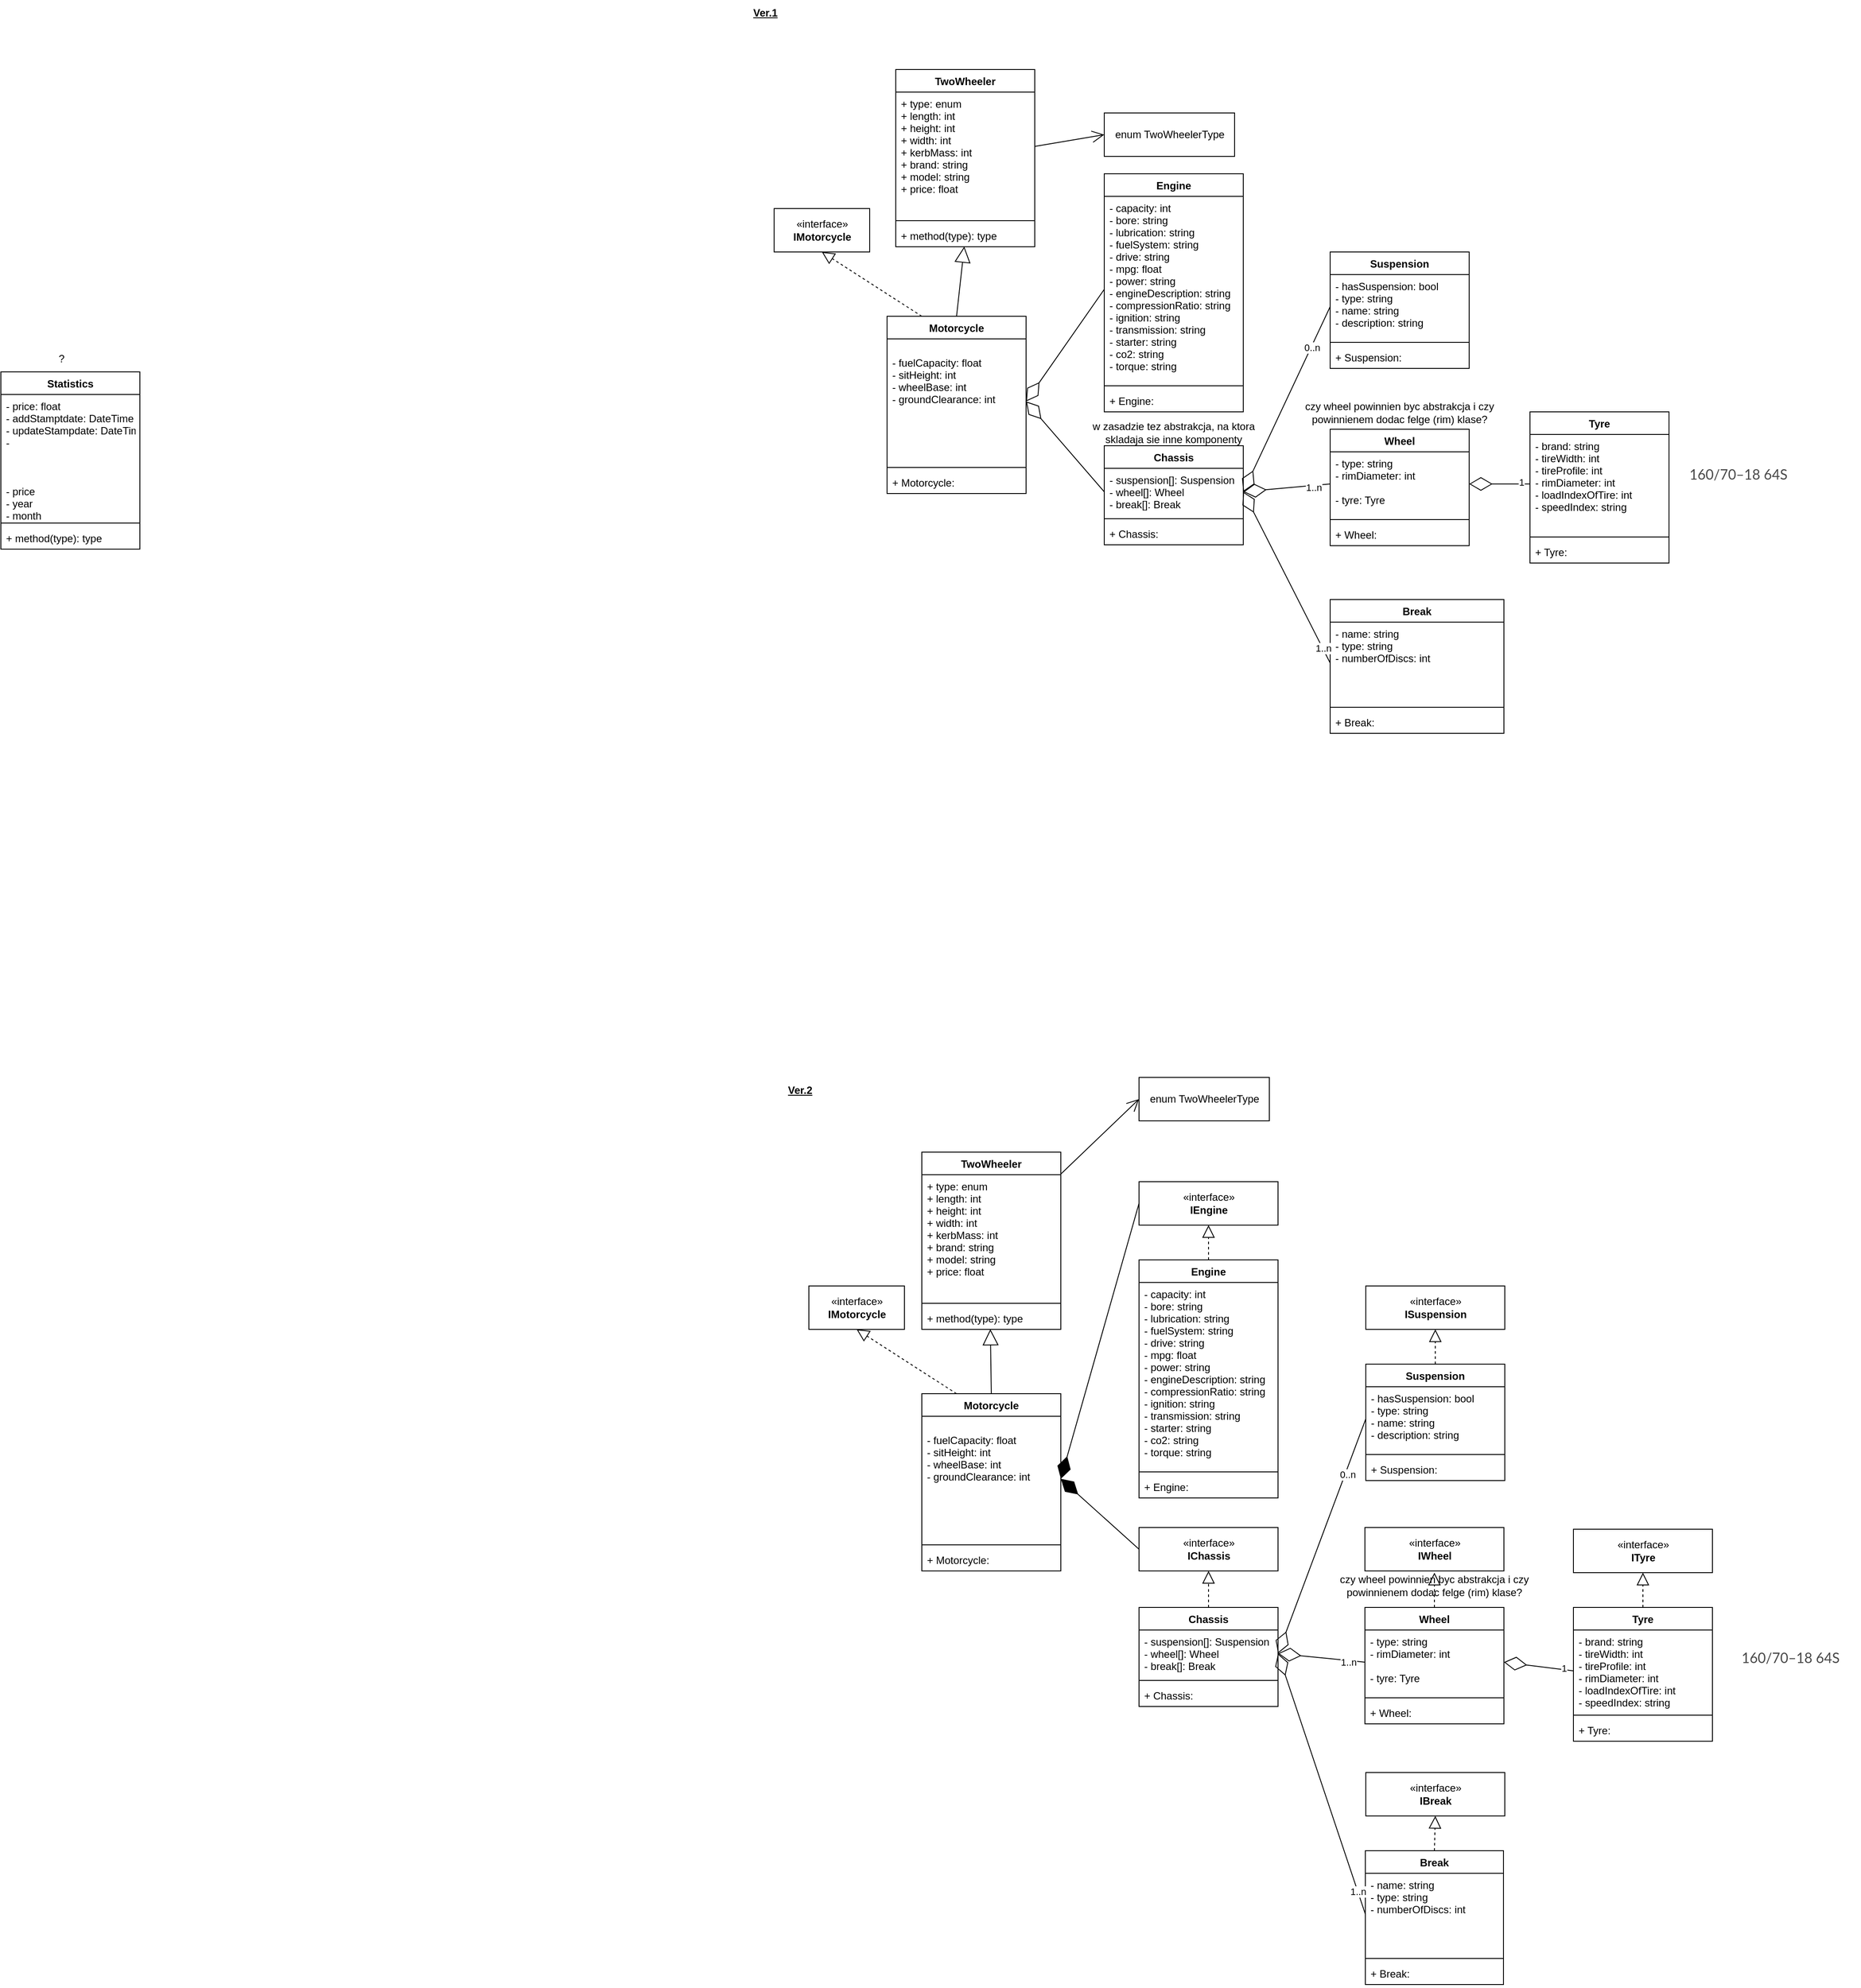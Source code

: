 <mxfile version="16.0.2" type="device" pages="2"><diagram id="spBlTxawRTSMEh7C1bOj" name="UML"><mxGraphModel dx="2813" dy="872" grid="1" gridSize="10" guides="1" tooltips="1" connect="1" arrows="1" fold="1" page="1" pageScale="1" pageWidth="827" pageHeight="1169" math="0" shadow="0"><root><mxCell id="0"/><mxCell id="1" parent="0"/><mxCell id="ARwMiJAFfcJo6sAfwIq0-1" value="«interface»&lt;br&gt;&lt;b&gt;IMotorcycle&lt;/b&gt;" style="html=1;" parent="1" vertex="1"><mxGeometry x="200" y="310" width="110" height="50" as="geometry"/></mxCell><mxCell id="ARwMiJAFfcJo6sAfwIq0-2" value="Motorcycle" style="swimlane;fontStyle=1;align=center;verticalAlign=top;childLayout=stackLayout;horizontal=1;startSize=26;horizontalStack=0;resizeParent=1;resizeParentMax=0;resizeLast=0;collapsible=1;marginBottom=0;" parent="1" vertex="1"><mxGeometry x="330" y="434" width="160" height="204" as="geometry"/></mxCell><mxCell id="ARwMiJAFfcJo6sAfwIq0-3" value="&#10;- fuelCapacity: float&#10;- sitHeight: int&#10;- wheelBase: int&#10;- groundClearance: int" style="text;strokeColor=none;fillColor=none;align=left;verticalAlign=top;spacingLeft=4;spacingRight=4;overflow=hidden;rotatable=0;points=[[0,0.5],[1,0.5]];portConstraint=eastwest;" parent="ARwMiJAFfcJo6sAfwIq0-2" vertex="1"><mxGeometry y="26" width="160" height="144" as="geometry"/></mxCell><mxCell id="ARwMiJAFfcJo6sAfwIq0-4" value="" style="line;strokeWidth=1;fillColor=none;align=left;verticalAlign=middle;spacingTop=-1;spacingLeft=3;spacingRight=3;rotatable=0;labelPosition=right;points=[];portConstraint=eastwest;" parent="ARwMiJAFfcJo6sAfwIq0-2" vertex="1"><mxGeometry y="170" width="160" height="8" as="geometry"/></mxCell><mxCell id="ARwMiJAFfcJo6sAfwIq0-5" value="+ Motorcycle:" style="text;strokeColor=none;fillColor=none;align=left;verticalAlign=top;spacingLeft=4;spacingRight=4;overflow=hidden;rotatable=0;points=[[0,0.5],[1,0.5]];portConstraint=eastwest;" parent="ARwMiJAFfcJo6sAfwIq0-2" vertex="1"><mxGeometry y="178" width="160" height="26" as="geometry"/></mxCell><mxCell id="ARwMiJAFfcJo6sAfwIq0-6" value="TwoWheeler" style="swimlane;fontStyle=1;align=center;verticalAlign=top;childLayout=stackLayout;horizontal=1;startSize=26;horizontalStack=0;resizeParent=1;resizeParentMax=0;resizeLast=0;collapsible=1;marginBottom=0;" parent="1" vertex="1"><mxGeometry x="340" y="150" width="160" height="204" as="geometry"/></mxCell><mxCell id="ARwMiJAFfcJo6sAfwIq0-7" value="+ type: enum&#10;+ length: int&#10;+ height: int&#10;+ width: int&#10;+ kerbMass: int&#10;+ brand: string&#10;+ model: string&#10;+ price: float" style="text;strokeColor=none;fillColor=none;align=left;verticalAlign=top;spacingLeft=4;spacingRight=4;overflow=hidden;rotatable=0;points=[[0,0.5],[1,0.5]];portConstraint=eastwest;" parent="ARwMiJAFfcJo6sAfwIq0-6" vertex="1"><mxGeometry y="26" width="160" height="144" as="geometry"/></mxCell><mxCell id="ARwMiJAFfcJo6sAfwIq0-8" value="" style="line;strokeWidth=1;fillColor=none;align=left;verticalAlign=middle;spacingTop=-1;spacingLeft=3;spacingRight=3;rotatable=0;labelPosition=right;points=[];portConstraint=eastwest;" parent="ARwMiJAFfcJo6sAfwIq0-6" vertex="1"><mxGeometry y="170" width="160" height="8" as="geometry"/></mxCell><mxCell id="ARwMiJAFfcJo6sAfwIq0-9" value="+ method(type): type" style="text;strokeColor=none;fillColor=none;align=left;verticalAlign=top;spacingLeft=4;spacingRight=4;overflow=hidden;rotatable=0;points=[[0,0.5],[1,0.5]];portConstraint=eastwest;" parent="ARwMiJAFfcJo6sAfwIq0-6" vertex="1"><mxGeometry y="178" width="160" height="26" as="geometry"/></mxCell><mxCell id="ARwMiJAFfcJo6sAfwIq0-10" value="Engine" style="swimlane;fontStyle=1;align=center;verticalAlign=top;childLayout=stackLayout;horizontal=1;startSize=26;horizontalStack=0;resizeParent=1;resizeParentMax=0;resizeLast=0;collapsible=1;marginBottom=0;" parent="1" vertex="1"><mxGeometry x="580" y="270" width="160" height="274" as="geometry"/></mxCell><mxCell id="ARwMiJAFfcJo6sAfwIq0-11" value="- capacity: int&#10;- bore: string&#10;- lubrication: string&#10;- fuelSystem: string&#10;- drive: string&#10;- mpg: float&#10;- power: string&#10;- engineDescription: string&#10;- compressionRatio: string&#10;- ignition: string&#10;- transmission: string&#10;- starter: string&#10;- co2: string&#10;- torque: string" style="text;strokeColor=none;fillColor=none;align=left;verticalAlign=top;spacingLeft=4;spacingRight=4;overflow=hidden;rotatable=0;points=[[0,0.5],[1,0.5]];portConstraint=eastwest;" parent="ARwMiJAFfcJo6sAfwIq0-10" vertex="1"><mxGeometry y="26" width="160" height="214" as="geometry"/></mxCell><mxCell id="ARwMiJAFfcJo6sAfwIq0-12" value="" style="line;strokeWidth=1;fillColor=none;align=left;verticalAlign=middle;spacingTop=-1;spacingLeft=3;spacingRight=3;rotatable=0;labelPosition=right;points=[];portConstraint=eastwest;" parent="ARwMiJAFfcJo6sAfwIq0-10" vertex="1"><mxGeometry y="240" width="160" height="8" as="geometry"/></mxCell><mxCell id="ARwMiJAFfcJo6sAfwIq0-13" value="+ Engine:" style="text;strokeColor=none;fillColor=none;align=left;verticalAlign=top;spacingLeft=4;spacingRight=4;overflow=hidden;rotatable=0;points=[[0,0.5],[1,0.5]];portConstraint=eastwest;" parent="ARwMiJAFfcJo6sAfwIq0-10" vertex="1"><mxGeometry y="248" width="160" height="26" as="geometry"/></mxCell><mxCell id="ARwMiJAFfcJo6sAfwIq0-14" value="Suspension" style="swimlane;fontStyle=1;align=center;verticalAlign=top;childLayout=stackLayout;horizontal=1;startSize=26;horizontalStack=0;resizeParent=1;resizeParentMax=0;resizeLast=0;collapsible=1;marginBottom=0;" parent="1" vertex="1"><mxGeometry x="840" y="360" width="160" height="134" as="geometry"/></mxCell><mxCell id="ARwMiJAFfcJo6sAfwIq0-15" value="- hasSuspension: bool&#10;- type: string&#10;- name: string&#10;- description: string &#10;" style="text;strokeColor=none;fillColor=none;align=left;verticalAlign=top;spacingLeft=4;spacingRight=4;overflow=hidden;rotatable=0;points=[[0,0.5],[1,0.5]];portConstraint=eastwest;" parent="ARwMiJAFfcJo6sAfwIq0-14" vertex="1"><mxGeometry y="26" width="160" height="74" as="geometry"/></mxCell><mxCell id="ARwMiJAFfcJo6sAfwIq0-16" value="" style="line;strokeWidth=1;fillColor=none;align=left;verticalAlign=middle;spacingTop=-1;spacingLeft=3;spacingRight=3;rotatable=0;labelPosition=right;points=[];portConstraint=eastwest;" parent="ARwMiJAFfcJo6sAfwIq0-14" vertex="1"><mxGeometry y="100" width="160" height="8" as="geometry"/></mxCell><mxCell id="ARwMiJAFfcJo6sAfwIq0-17" value="+ Suspension:" style="text;strokeColor=none;fillColor=none;align=left;verticalAlign=top;spacingLeft=4;spacingRight=4;overflow=hidden;rotatable=0;points=[[0,0.5],[1,0.5]];portConstraint=eastwest;" parent="ARwMiJAFfcJo6sAfwIq0-14" vertex="1"><mxGeometry y="108" width="160" height="26" as="geometry"/></mxCell><mxCell id="ARwMiJAFfcJo6sAfwIq0-18" value="Break" style="swimlane;fontStyle=1;align=center;verticalAlign=top;childLayout=stackLayout;horizontal=1;startSize=26;horizontalStack=0;resizeParent=1;resizeParentMax=0;resizeLast=0;collapsible=1;marginBottom=0;" parent="1" vertex="1"><mxGeometry x="840" y="760" width="200" height="154" as="geometry"/></mxCell><mxCell id="ARwMiJAFfcJo6sAfwIq0-19" value="- name: string&#10;- type: string&#10;- numberOfDiscs: int" style="text;strokeColor=none;fillColor=none;align=left;verticalAlign=top;spacingLeft=4;spacingRight=4;overflow=hidden;rotatable=0;points=[[0,0.5],[1,0.5]];portConstraint=eastwest;" parent="ARwMiJAFfcJo6sAfwIq0-18" vertex="1"><mxGeometry y="26" width="200" height="94" as="geometry"/></mxCell><mxCell id="ARwMiJAFfcJo6sAfwIq0-20" value="" style="line;strokeWidth=1;fillColor=none;align=left;verticalAlign=middle;spacingTop=-1;spacingLeft=3;spacingRight=3;rotatable=0;labelPosition=right;points=[];portConstraint=eastwest;" parent="ARwMiJAFfcJo6sAfwIq0-18" vertex="1"><mxGeometry y="120" width="200" height="8" as="geometry"/></mxCell><mxCell id="ARwMiJAFfcJo6sAfwIq0-21" value="+ Break:" style="text;strokeColor=none;fillColor=none;align=left;verticalAlign=top;spacingLeft=4;spacingRight=4;overflow=hidden;rotatable=0;points=[[0,0.5],[1,0.5]];portConstraint=eastwest;" parent="ARwMiJAFfcJo6sAfwIq0-18" vertex="1"><mxGeometry y="128" width="200" height="26" as="geometry"/></mxCell><mxCell id="ARwMiJAFfcJo6sAfwIq0-22" value="Wheel" style="swimlane;fontStyle=1;align=center;verticalAlign=top;childLayout=stackLayout;horizontal=1;startSize=26;horizontalStack=0;resizeParent=1;resizeParentMax=0;resizeLast=0;collapsible=1;marginBottom=0;" parent="1" vertex="1"><mxGeometry x="840" y="564" width="160" height="134" as="geometry"/></mxCell><mxCell id="ARwMiJAFfcJo6sAfwIq0-23" value="- type: string&#10;- rimDiameter: int&#10;&#10;- tyre: Tyre" style="text;strokeColor=none;fillColor=none;align=left;verticalAlign=top;spacingLeft=4;spacingRight=4;overflow=hidden;rotatable=0;points=[[0,0.5],[1,0.5]];portConstraint=eastwest;" parent="ARwMiJAFfcJo6sAfwIq0-22" vertex="1"><mxGeometry y="26" width="160" height="74" as="geometry"/></mxCell><mxCell id="ARwMiJAFfcJo6sAfwIq0-24" value="" style="line;strokeWidth=1;fillColor=none;align=left;verticalAlign=middle;spacingTop=-1;spacingLeft=3;spacingRight=3;rotatable=0;labelPosition=right;points=[];portConstraint=eastwest;" parent="ARwMiJAFfcJo6sAfwIq0-22" vertex="1"><mxGeometry y="100" width="160" height="8" as="geometry"/></mxCell><mxCell id="ARwMiJAFfcJo6sAfwIq0-25" value="+ Wheel:" style="text;strokeColor=none;fillColor=none;align=left;verticalAlign=top;spacingLeft=4;spacingRight=4;overflow=hidden;rotatable=0;points=[[0,0.5],[1,0.5]];portConstraint=eastwest;" parent="ARwMiJAFfcJo6sAfwIq0-22" vertex="1"><mxGeometry y="108" width="160" height="26" as="geometry"/></mxCell><mxCell id="ARwMiJAFfcJo6sAfwIq0-26" value="Tyre" style="swimlane;fontStyle=1;align=center;verticalAlign=top;childLayout=stackLayout;horizontal=1;startSize=26;horizontalStack=0;resizeParent=1;resizeParentMax=0;resizeLast=0;collapsible=1;marginBottom=0;" parent="1" vertex="1"><mxGeometry x="1070" y="544" width="160" height="174" as="geometry"/></mxCell><mxCell id="ARwMiJAFfcJo6sAfwIq0-27" value="- brand: string&#10;- tireWidth: int&#10;- tireProfile: int&#10;- rimDiameter: int&#10;- loadIndexOfTire: int&#10;- speedIndex: string" style="text;strokeColor=none;fillColor=none;align=left;verticalAlign=top;spacingLeft=4;spacingRight=4;overflow=hidden;rotatable=0;points=[[0,0.5],[1,0.5]];portConstraint=eastwest;" parent="ARwMiJAFfcJo6sAfwIq0-26" vertex="1"><mxGeometry y="26" width="160" height="114" as="geometry"/></mxCell><mxCell id="ARwMiJAFfcJo6sAfwIq0-28" value="" style="line;strokeWidth=1;fillColor=none;align=left;verticalAlign=middle;spacingTop=-1;spacingLeft=3;spacingRight=3;rotatable=0;labelPosition=right;points=[];portConstraint=eastwest;" parent="ARwMiJAFfcJo6sAfwIq0-26" vertex="1"><mxGeometry y="140" width="160" height="8" as="geometry"/></mxCell><mxCell id="ARwMiJAFfcJo6sAfwIq0-29" value="+ Tyre:" style="text;strokeColor=none;fillColor=none;align=left;verticalAlign=top;spacingLeft=4;spacingRight=4;overflow=hidden;rotatable=0;points=[[0,0.5],[1,0.5]];portConstraint=eastwest;" parent="ARwMiJAFfcJo6sAfwIq0-26" vertex="1"><mxGeometry y="148" width="160" height="26" as="geometry"/></mxCell><mxCell id="ARwMiJAFfcJo6sAfwIq0-31" value="Chassis" style="swimlane;fontStyle=1;align=center;verticalAlign=top;childLayout=stackLayout;horizontal=1;startSize=26;horizontalStack=0;resizeParent=1;resizeParentMax=0;resizeLast=0;collapsible=1;marginBottom=0;" parent="1" vertex="1"><mxGeometry x="580" y="583" width="160" height="114" as="geometry"/></mxCell><mxCell id="ARwMiJAFfcJo6sAfwIq0-32" value="- suspension[]: Suspension&#10;- wheel[]: Wheel&#10;- break[]: Break" style="text;strokeColor=none;fillColor=none;align=left;verticalAlign=top;spacingLeft=4;spacingRight=4;overflow=hidden;rotatable=0;points=[[0,0.5],[1,0.5]];portConstraint=eastwest;" parent="ARwMiJAFfcJo6sAfwIq0-31" vertex="1"><mxGeometry y="26" width="160" height="54" as="geometry"/></mxCell><mxCell id="ARwMiJAFfcJo6sAfwIq0-33" value="" style="line;strokeWidth=1;fillColor=none;align=left;verticalAlign=middle;spacingTop=-1;spacingLeft=3;spacingRight=3;rotatable=0;labelPosition=right;points=[];portConstraint=eastwest;" parent="ARwMiJAFfcJo6sAfwIq0-31" vertex="1"><mxGeometry y="80" width="160" height="8" as="geometry"/></mxCell><mxCell id="ARwMiJAFfcJo6sAfwIq0-34" value="+ Chassis:" style="text;strokeColor=none;fillColor=none;align=left;verticalAlign=top;spacingLeft=4;spacingRight=4;overflow=hidden;rotatable=0;points=[[0,0.5],[1,0.5]];portConstraint=eastwest;" parent="ARwMiJAFfcJo6sAfwIq0-31" vertex="1"><mxGeometry y="88" width="160" height="26" as="geometry"/></mxCell><mxCell id="ARwMiJAFfcJo6sAfwIq0-35" value="" style="endArrow=block;dashed=1;endFill=0;endSize=12;html=1;rounded=0;entryX=0.5;entryY=1;entryDx=0;entryDy=0;exitX=0.25;exitY=0;exitDx=0;exitDy=0;" parent="1" source="ARwMiJAFfcJo6sAfwIq0-2" target="ARwMiJAFfcJo6sAfwIq0-1" edge="1"><mxGeometry width="160" relative="1" as="geometry"><mxPoint x="530" y="610" as="sourcePoint"/><mxPoint x="690" y="610" as="targetPoint"/></mxGeometry></mxCell><mxCell id="ARwMiJAFfcJo6sAfwIq0-36" value="" style="endArrow=block;endSize=16;endFill=0;html=1;rounded=0;exitX=0.5;exitY=0;exitDx=0;exitDy=0;entryX=0.493;entryY=0.991;entryDx=0;entryDy=0;entryPerimeter=0;" parent="1" source="ARwMiJAFfcJo6sAfwIq0-2" target="ARwMiJAFfcJo6sAfwIq0-9" edge="1"><mxGeometry width="160" relative="1" as="geometry"><mxPoint x="530" y="540" as="sourcePoint"/><mxPoint x="410" y="360" as="targetPoint"/></mxGeometry></mxCell><mxCell id="ARwMiJAFfcJo6sAfwIq0-37" value="" style="endArrow=diamondThin;endFill=0;endSize=24;html=1;rounded=0;exitX=0;exitY=0.5;exitDx=0;exitDy=0;entryX=1;entryY=0.5;entryDx=0;entryDy=0;" parent="1" source="ARwMiJAFfcJo6sAfwIq0-11" target="ARwMiJAFfcJo6sAfwIq0-3" edge="1"><mxGeometry width="160" relative="1" as="geometry"><mxPoint x="620" y="520" as="sourcePoint"/><mxPoint x="780" y="520" as="targetPoint"/></mxGeometry></mxCell><mxCell id="ARwMiJAFfcJo6sAfwIq0-38" value="" style="endArrow=diamondThin;endFill=0;endSize=24;html=1;rounded=0;exitX=0;exitY=0.5;exitDx=0;exitDy=0;entryX=1;entryY=0.5;entryDx=0;entryDy=0;" parent="1" source="ARwMiJAFfcJo6sAfwIq0-32" target="ARwMiJAFfcJo6sAfwIq0-3" edge="1"><mxGeometry width="160" relative="1" as="geometry"><mxPoint x="620" y="520" as="sourcePoint"/><mxPoint x="780" y="520" as="targetPoint"/></mxGeometry></mxCell><mxCell id="ARwMiJAFfcJo6sAfwIq0-39" value="" style="endArrow=diamondThin;endFill=0;endSize=24;html=1;rounded=0;entryX=1;entryY=0.5;entryDx=0;entryDy=0;exitX=0;exitY=0.5;exitDx=0;exitDy=0;" parent="1" source="ARwMiJAFfcJo6sAfwIq0-15" target="ARwMiJAFfcJo6sAfwIq0-32" edge="1"><mxGeometry width="160" relative="1" as="geometry"><mxPoint x="540" y="850" as="sourcePoint"/><mxPoint x="700" y="850" as="targetPoint"/></mxGeometry></mxCell><mxCell id="ARwMiJAFfcJo6sAfwIq0-43" value="0..n" style="edgeLabel;html=1;align=center;verticalAlign=middle;resizable=0;points=[];" parent="ARwMiJAFfcJo6sAfwIq0-39" vertex="1" connectable="0"><mxGeometry x="-0.418" y="-2" relative="1" as="geometry"><mxPoint x="10" y="-14" as="offset"/></mxGeometry></mxCell><mxCell id="ARwMiJAFfcJo6sAfwIq0-40" value="" style="endArrow=diamondThin;endFill=0;endSize=24;html=1;rounded=0;entryX=1;entryY=0.5;entryDx=0;entryDy=0;exitX=0;exitY=0.5;exitDx=0;exitDy=0;" parent="1" source="ARwMiJAFfcJo6sAfwIq0-23" target="ARwMiJAFfcJo6sAfwIq0-32" edge="1"><mxGeometry width="160" relative="1" as="geometry"><mxPoint x="500" y="760" as="sourcePoint"/><mxPoint x="660" y="760" as="targetPoint"/></mxGeometry></mxCell><mxCell id="ARwMiJAFfcJo6sAfwIq0-45" value="1..n" style="edgeLabel;html=1;align=center;verticalAlign=middle;resizable=0;points=[];" parent="ARwMiJAFfcJo6sAfwIq0-40" vertex="1" connectable="0"><mxGeometry x="-0.615" y="2" relative="1" as="geometry"><mxPoint as="offset"/></mxGeometry></mxCell><mxCell id="ARwMiJAFfcJo6sAfwIq0-41" value="" style="endArrow=diamondThin;endFill=0;endSize=24;html=1;rounded=0;entryX=1;entryY=0.5;entryDx=0;entryDy=0;exitX=0;exitY=0.5;exitDx=0;exitDy=0;" parent="1" source="ARwMiJAFfcJo6sAfwIq0-19" target="ARwMiJAFfcJo6sAfwIq0-32" edge="1"><mxGeometry width="160" relative="1" as="geometry"><mxPoint x="490" y="820" as="sourcePoint"/><mxPoint x="650" y="820" as="targetPoint"/></mxGeometry></mxCell><mxCell id="ARwMiJAFfcJo6sAfwIq0-46" value="1..n" style="edgeLabel;html=1;align=center;verticalAlign=middle;resizable=0;points=[];" parent="ARwMiJAFfcJo6sAfwIq0-41" vertex="1" connectable="0"><mxGeometry x="-0.827" relative="1" as="geometry"><mxPoint as="offset"/></mxGeometry></mxCell><mxCell id="ARwMiJAFfcJo6sAfwIq0-42" value="" style="endArrow=diamondThin;endFill=0;endSize=24;html=1;rounded=0;entryX=1;entryY=0.5;entryDx=0;entryDy=0;exitX=0;exitY=0.5;exitDx=0;exitDy=0;" parent="1" source="ARwMiJAFfcJo6sAfwIq0-27" target="ARwMiJAFfcJo6sAfwIq0-23" edge="1"><mxGeometry width="160" relative="1" as="geometry"><mxPoint x="500" y="854" as="sourcePoint"/><mxPoint x="660" y="854" as="targetPoint"/></mxGeometry></mxCell><mxCell id="ARwMiJAFfcJo6sAfwIq0-47" value="1" style="edgeLabel;html=1;align=center;verticalAlign=middle;resizable=0;points=[];" parent="ARwMiJAFfcJo6sAfwIq0-42" vertex="1" connectable="0"><mxGeometry x="-0.703" y="-2" relative="1" as="geometry"><mxPoint as="offset"/></mxGeometry></mxCell><mxCell id="ARwMiJAFfcJo6sAfwIq0-48" value="&lt;span style=&quot;color: rgb(72 , 72 , 72) ; font-family: &amp;#34;lato&amp;#34; , sans-serif ; font-size: 16px ; background-color: rgb(255 , 255 , 255)&quot;&gt;160/70–18 64S&lt;/span&gt;" style="text;html=1;strokeColor=none;fillColor=none;align=center;verticalAlign=middle;whiteSpace=wrap;rounded=0;" parent="1" vertex="1"><mxGeometry x="1230" y="600" width="160" height="30" as="geometry"/></mxCell><mxCell id="ARwMiJAFfcJo6sAfwIq0-49" value="czy wheel powinnien byc abstrakcja i czy powinnienem dodac felge (rim) klase?" style="text;html=1;strokeColor=none;fillColor=none;align=center;verticalAlign=middle;whiteSpace=wrap;rounded=0;" parent="1" vertex="1"><mxGeometry x="810" y="530" width="220" height="30" as="geometry"/></mxCell><mxCell id="ARwMiJAFfcJo6sAfwIq0-50" value="w zasadzie tez abstrakcja, na ktora skladaja sie inne komponenty" style="text;html=1;strokeColor=none;fillColor=none;align=center;verticalAlign=middle;whiteSpace=wrap;rounded=0;" parent="1" vertex="1"><mxGeometry x="565" y="553" width="190" height="30" as="geometry"/></mxCell><mxCell id="ARwMiJAFfcJo6sAfwIq0-51" value="Statistics" style="swimlane;fontStyle=1;align=center;verticalAlign=top;childLayout=stackLayout;horizontal=1;startSize=26;horizontalStack=0;resizeParent=1;resizeParentMax=0;resizeLast=0;collapsible=1;marginBottom=0;" parent="1" vertex="1"><mxGeometry x="-690" y="498" width="160" height="204" as="geometry"/></mxCell><mxCell id="ARwMiJAFfcJo6sAfwIq0-52" value="- price: float&#10;- addStamptdate: DateTime&#10;- updateStampdate: DateTime&#10;- &#10;&#10;&#10;&#10;- price&#10;- year&#10;- month" style="text;strokeColor=none;fillColor=none;align=left;verticalAlign=top;spacingLeft=4;spacingRight=4;overflow=hidden;rotatable=0;points=[[0,0.5],[1,0.5]];portConstraint=eastwest;" parent="ARwMiJAFfcJo6sAfwIq0-51" vertex="1"><mxGeometry y="26" width="160" height="144" as="geometry"/></mxCell><mxCell id="ARwMiJAFfcJo6sAfwIq0-53" value="" style="line;strokeWidth=1;fillColor=none;align=left;verticalAlign=middle;spacingTop=-1;spacingLeft=3;spacingRight=3;rotatable=0;labelPosition=right;points=[];portConstraint=eastwest;" parent="ARwMiJAFfcJo6sAfwIq0-51" vertex="1"><mxGeometry y="170" width="160" height="8" as="geometry"/></mxCell><mxCell id="ARwMiJAFfcJo6sAfwIq0-54" value="+ method(type): type" style="text;strokeColor=none;fillColor=none;align=left;verticalAlign=top;spacingLeft=4;spacingRight=4;overflow=hidden;rotatable=0;points=[[0,0.5],[1,0.5]];portConstraint=eastwest;" parent="ARwMiJAFfcJo6sAfwIq0-51" vertex="1"><mxGeometry y="178" width="160" height="26" as="geometry"/></mxCell><mxCell id="ARwMiJAFfcJo6sAfwIq0-55" value="?" style="text;html=1;strokeColor=none;fillColor=none;align=center;verticalAlign=middle;whiteSpace=wrap;rounded=0;" parent="1" vertex="1"><mxGeometry x="-650" y="468" width="60" height="30" as="geometry"/></mxCell><mxCell id="pP5JDIOQz43IL_zo9GKV-1" value="enum TwoWheelerType" style="html=1;" parent="1" vertex="1"><mxGeometry x="580" y="200" width="150" height="50" as="geometry"/></mxCell><mxCell id="pP5JDIOQz43IL_zo9GKV-2" value="" style="endArrow=open;endFill=1;endSize=12;html=1;rounded=0;entryX=0;entryY=0.5;entryDx=0;entryDy=0;" parent="1" source="ARwMiJAFfcJo6sAfwIq0-6" target="pP5JDIOQz43IL_zo9GKV-1" edge="1"><mxGeometry width="160" relative="1" as="geometry"><mxPoint x="440" y="150" as="sourcePoint"/><mxPoint x="600" y="150" as="targetPoint"/></mxGeometry></mxCell><mxCell id="msyt1eaf9f8bndY76Nc--51" value="&lt;b&gt;&lt;u&gt;Ver.1&lt;/u&gt;&lt;/b&gt;" style="text;html=1;strokeColor=none;fillColor=none;align=center;verticalAlign=middle;whiteSpace=wrap;rounded=0;" vertex="1" parent="1"><mxGeometry x="160" y="70" width="60" height="30" as="geometry"/></mxCell><mxCell id="msyt1eaf9f8bndY76Nc--79" value="«interface»&lt;br&gt;&lt;b&gt;IMotorcycle&lt;/b&gt;" style="html=1;" vertex="1" parent="1"><mxGeometry x="240" y="1550" width="110" height="50" as="geometry"/></mxCell><mxCell id="msyt1eaf9f8bndY76Nc--80" value="Motorcycle" style="swimlane;fontStyle=1;align=center;verticalAlign=top;childLayout=stackLayout;horizontal=1;startSize=26;horizontalStack=0;resizeParent=1;resizeParentMax=0;resizeLast=0;collapsible=1;marginBottom=0;" vertex="1" parent="1"><mxGeometry x="370" y="1674" width="160" height="204" as="geometry"/></mxCell><mxCell id="msyt1eaf9f8bndY76Nc--81" value="&#10;- fuelCapacity: float&#10;- sitHeight: int&#10;- wheelBase: int&#10;- groundClearance: int" style="text;strokeColor=none;fillColor=none;align=left;verticalAlign=top;spacingLeft=4;spacingRight=4;overflow=hidden;rotatable=0;points=[[0,0.5],[1,0.5]];portConstraint=eastwest;" vertex="1" parent="msyt1eaf9f8bndY76Nc--80"><mxGeometry y="26" width="160" height="144" as="geometry"/></mxCell><mxCell id="msyt1eaf9f8bndY76Nc--82" value="" style="line;strokeWidth=1;fillColor=none;align=left;verticalAlign=middle;spacingTop=-1;spacingLeft=3;spacingRight=3;rotatable=0;labelPosition=right;points=[];portConstraint=eastwest;" vertex="1" parent="msyt1eaf9f8bndY76Nc--80"><mxGeometry y="170" width="160" height="8" as="geometry"/></mxCell><mxCell id="msyt1eaf9f8bndY76Nc--83" value="+ Motorcycle:" style="text;strokeColor=none;fillColor=none;align=left;verticalAlign=top;spacingLeft=4;spacingRight=4;overflow=hidden;rotatable=0;points=[[0,0.5],[1,0.5]];portConstraint=eastwest;" vertex="1" parent="msyt1eaf9f8bndY76Nc--80"><mxGeometry y="178" width="160" height="26" as="geometry"/></mxCell><mxCell id="msyt1eaf9f8bndY76Nc--84" value="TwoWheeler" style="swimlane;fontStyle=1;align=center;verticalAlign=top;childLayout=stackLayout;horizontal=1;startSize=26;horizontalStack=0;resizeParent=1;resizeParentMax=0;resizeLast=0;collapsible=1;marginBottom=0;" vertex="1" parent="1"><mxGeometry x="370" y="1396" width="160" height="204" as="geometry"/></mxCell><mxCell id="msyt1eaf9f8bndY76Nc--85" value="+ type: enum&#10;+ length: int&#10;+ height: int&#10;+ width: int&#10;+ kerbMass: int&#10;+ brand: string&#10;+ model: string&#10;+ price: float" style="text;strokeColor=none;fillColor=none;align=left;verticalAlign=top;spacingLeft=4;spacingRight=4;overflow=hidden;rotatable=0;points=[[0,0.5],[1,0.5]];portConstraint=eastwest;" vertex="1" parent="msyt1eaf9f8bndY76Nc--84"><mxGeometry y="26" width="160" height="144" as="geometry"/></mxCell><mxCell id="msyt1eaf9f8bndY76Nc--86" value="" style="line;strokeWidth=1;fillColor=none;align=left;verticalAlign=middle;spacingTop=-1;spacingLeft=3;spacingRight=3;rotatable=0;labelPosition=right;points=[];portConstraint=eastwest;" vertex="1" parent="msyt1eaf9f8bndY76Nc--84"><mxGeometry y="170" width="160" height="8" as="geometry"/></mxCell><mxCell id="msyt1eaf9f8bndY76Nc--87" value="+ method(type): type" style="text;strokeColor=none;fillColor=none;align=left;verticalAlign=top;spacingLeft=4;spacingRight=4;overflow=hidden;rotatable=0;points=[[0,0.5],[1,0.5]];portConstraint=eastwest;" vertex="1" parent="msyt1eaf9f8bndY76Nc--84"><mxGeometry y="178" width="160" height="26" as="geometry"/></mxCell><mxCell id="msyt1eaf9f8bndY76Nc--88" value="Engine" style="swimlane;fontStyle=1;align=center;verticalAlign=top;childLayout=stackLayout;horizontal=1;startSize=26;horizontalStack=0;resizeParent=1;resizeParentMax=0;resizeLast=0;collapsible=1;marginBottom=0;" vertex="1" parent="1"><mxGeometry x="620" y="1520" width="160" height="274" as="geometry"/></mxCell><mxCell id="msyt1eaf9f8bndY76Nc--89" value="- capacity: int&#10;- bore: string&#10;- lubrication: string&#10;- fuelSystem: string&#10;- drive: string&#10;- mpg: float&#10;- power: string&#10;- engineDescription: string&#10;- compressionRatio: string&#10;- ignition: string&#10;- transmission: string&#10;- starter: string&#10;- co2: string&#10;- torque: string" style="text;strokeColor=none;fillColor=none;align=left;verticalAlign=top;spacingLeft=4;spacingRight=4;overflow=hidden;rotatable=0;points=[[0,0.5],[1,0.5]];portConstraint=eastwest;" vertex="1" parent="msyt1eaf9f8bndY76Nc--88"><mxGeometry y="26" width="160" height="214" as="geometry"/></mxCell><mxCell id="msyt1eaf9f8bndY76Nc--90" value="" style="line;strokeWidth=1;fillColor=none;align=left;verticalAlign=middle;spacingTop=-1;spacingLeft=3;spacingRight=3;rotatable=0;labelPosition=right;points=[];portConstraint=eastwest;" vertex="1" parent="msyt1eaf9f8bndY76Nc--88"><mxGeometry y="240" width="160" height="8" as="geometry"/></mxCell><mxCell id="msyt1eaf9f8bndY76Nc--91" value="+ Engine:" style="text;strokeColor=none;fillColor=none;align=left;verticalAlign=top;spacingLeft=4;spacingRight=4;overflow=hidden;rotatable=0;points=[[0,0.5],[1,0.5]];portConstraint=eastwest;" vertex="1" parent="msyt1eaf9f8bndY76Nc--88"><mxGeometry y="248" width="160" height="26" as="geometry"/></mxCell><mxCell id="msyt1eaf9f8bndY76Nc--92" value="Suspension" style="swimlane;fontStyle=1;align=center;verticalAlign=top;childLayout=stackLayout;horizontal=1;startSize=26;horizontalStack=0;resizeParent=1;resizeParentMax=0;resizeLast=0;collapsible=1;marginBottom=0;" vertex="1" parent="1"><mxGeometry x="881.02" y="1640" width="160" height="134" as="geometry"/></mxCell><mxCell id="msyt1eaf9f8bndY76Nc--93" value="- hasSuspension: bool&#10;- type: string&#10;- name: string&#10;- description: string &#10;" style="text;strokeColor=none;fillColor=none;align=left;verticalAlign=top;spacingLeft=4;spacingRight=4;overflow=hidden;rotatable=0;points=[[0,0.5],[1,0.5]];portConstraint=eastwest;" vertex="1" parent="msyt1eaf9f8bndY76Nc--92"><mxGeometry y="26" width="160" height="74" as="geometry"/></mxCell><mxCell id="msyt1eaf9f8bndY76Nc--94" value="" style="line;strokeWidth=1;fillColor=none;align=left;verticalAlign=middle;spacingTop=-1;spacingLeft=3;spacingRight=3;rotatable=0;labelPosition=right;points=[];portConstraint=eastwest;" vertex="1" parent="msyt1eaf9f8bndY76Nc--92"><mxGeometry y="100" width="160" height="8" as="geometry"/></mxCell><mxCell id="msyt1eaf9f8bndY76Nc--95" value="+ Suspension:" style="text;strokeColor=none;fillColor=none;align=left;verticalAlign=top;spacingLeft=4;spacingRight=4;overflow=hidden;rotatable=0;points=[[0,0.5],[1,0.5]];portConstraint=eastwest;" vertex="1" parent="msyt1eaf9f8bndY76Nc--92"><mxGeometry y="108" width="160" height="26" as="geometry"/></mxCell><mxCell id="msyt1eaf9f8bndY76Nc--96" value="Break" style="swimlane;fontStyle=1;align=center;verticalAlign=top;childLayout=stackLayout;horizontal=1;startSize=26;horizontalStack=0;resizeParent=1;resizeParentMax=0;resizeLast=0;collapsible=1;marginBottom=0;" vertex="1" parent="1"><mxGeometry x="880.51" y="2200" width="158.98" height="154" as="geometry"/></mxCell><mxCell id="msyt1eaf9f8bndY76Nc--97" value="- name: string&#10;- type: string&#10;- numberOfDiscs: int" style="text;strokeColor=none;fillColor=none;align=left;verticalAlign=top;spacingLeft=4;spacingRight=4;overflow=hidden;rotatable=0;points=[[0,0.5],[1,0.5]];portConstraint=eastwest;" vertex="1" parent="msyt1eaf9f8bndY76Nc--96"><mxGeometry y="26" width="158.98" height="94" as="geometry"/></mxCell><mxCell id="msyt1eaf9f8bndY76Nc--98" value="" style="line;strokeWidth=1;fillColor=none;align=left;verticalAlign=middle;spacingTop=-1;spacingLeft=3;spacingRight=3;rotatable=0;labelPosition=right;points=[];portConstraint=eastwest;" vertex="1" parent="msyt1eaf9f8bndY76Nc--96"><mxGeometry y="120" width="158.98" height="8" as="geometry"/></mxCell><mxCell id="msyt1eaf9f8bndY76Nc--99" value="+ Break:" style="text;strokeColor=none;fillColor=none;align=left;verticalAlign=top;spacingLeft=4;spacingRight=4;overflow=hidden;rotatable=0;points=[[0,0.5],[1,0.5]];portConstraint=eastwest;" vertex="1" parent="msyt1eaf9f8bndY76Nc--96"><mxGeometry y="128" width="158.98" height="26" as="geometry"/></mxCell><mxCell id="msyt1eaf9f8bndY76Nc--100" value="Wheel" style="swimlane;fontStyle=1;align=center;verticalAlign=top;childLayout=stackLayout;horizontal=1;startSize=26;horizontalStack=0;resizeParent=1;resizeParentMax=0;resizeLast=0;collapsible=1;marginBottom=0;" vertex="1" parent="1"><mxGeometry x="880" y="1920" width="160" height="134" as="geometry"/></mxCell><mxCell id="msyt1eaf9f8bndY76Nc--101" value="- type: string&#10;- rimDiameter: int&#10;&#10;- tyre: Tyre" style="text;strokeColor=none;fillColor=none;align=left;verticalAlign=top;spacingLeft=4;spacingRight=4;overflow=hidden;rotatable=0;points=[[0,0.5],[1,0.5]];portConstraint=eastwest;" vertex="1" parent="msyt1eaf9f8bndY76Nc--100"><mxGeometry y="26" width="160" height="74" as="geometry"/></mxCell><mxCell id="msyt1eaf9f8bndY76Nc--102" value="" style="line;strokeWidth=1;fillColor=none;align=left;verticalAlign=middle;spacingTop=-1;spacingLeft=3;spacingRight=3;rotatable=0;labelPosition=right;points=[];portConstraint=eastwest;" vertex="1" parent="msyt1eaf9f8bndY76Nc--100"><mxGeometry y="100" width="160" height="8" as="geometry"/></mxCell><mxCell id="msyt1eaf9f8bndY76Nc--103" value="+ Wheel:" style="text;strokeColor=none;fillColor=none;align=left;verticalAlign=top;spacingLeft=4;spacingRight=4;overflow=hidden;rotatable=0;points=[[0,0.5],[1,0.5]];portConstraint=eastwest;" vertex="1" parent="msyt1eaf9f8bndY76Nc--100"><mxGeometry y="108" width="160" height="26" as="geometry"/></mxCell><mxCell id="msyt1eaf9f8bndY76Nc--104" value="Tyre" style="swimlane;fontStyle=1;align=center;verticalAlign=top;childLayout=stackLayout;horizontal=1;startSize=26;horizontalStack=0;resizeParent=1;resizeParentMax=0;resizeLast=0;collapsible=1;marginBottom=0;" vertex="1" parent="1"><mxGeometry x="1120" y="1920" width="160" height="154" as="geometry"/></mxCell><mxCell id="msyt1eaf9f8bndY76Nc--105" value="- brand: string&#10;- tireWidth: int&#10;- tireProfile: int&#10;- rimDiameter: int&#10;- loadIndexOfTire: int&#10;- speedIndex: string" style="text;strokeColor=none;fillColor=none;align=left;verticalAlign=top;spacingLeft=4;spacingRight=4;overflow=hidden;rotatable=0;points=[[0,0.5],[1,0.5]];portConstraint=eastwest;" vertex="1" parent="msyt1eaf9f8bndY76Nc--104"><mxGeometry y="26" width="160" height="94" as="geometry"/></mxCell><mxCell id="msyt1eaf9f8bndY76Nc--106" value="" style="line;strokeWidth=1;fillColor=none;align=left;verticalAlign=middle;spacingTop=-1;spacingLeft=3;spacingRight=3;rotatable=0;labelPosition=right;points=[];portConstraint=eastwest;" vertex="1" parent="msyt1eaf9f8bndY76Nc--104"><mxGeometry y="120" width="160" height="8" as="geometry"/></mxCell><mxCell id="msyt1eaf9f8bndY76Nc--107" value="+ Tyre:" style="text;strokeColor=none;fillColor=none;align=left;verticalAlign=top;spacingLeft=4;spacingRight=4;overflow=hidden;rotatable=0;points=[[0,0.5],[1,0.5]];portConstraint=eastwest;" vertex="1" parent="msyt1eaf9f8bndY76Nc--104"><mxGeometry y="128" width="160" height="26" as="geometry"/></mxCell><mxCell id="msyt1eaf9f8bndY76Nc--108" value="Chassis" style="swimlane;fontStyle=1;align=center;verticalAlign=top;childLayout=stackLayout;horizontal=1;startSize=26;horizontalStack=0;resizeParent=1;resizeParentMax=0;resizeLast=0;collapsible=1;marginBottom=0;" vertex="1" parent="1"><mxGeometry x="620" y="1920" width="160" height="114" as="geometry"/></mxCell><mxCell id="msyt1eaf9f8bndY76Nc--109" value="- suspension[]: Suspension&#10;- wheel[]: Wheel&#10;- break[]: Break" style="text;strokeColor=none;fillColor=none;align=left;verticalAlign=top;spacingLeft=4;spacingRight=4;overflow=hidden;rotatable=0;points=[[0,0.5],[1,0.5]];portConstraint=eastwest;" vertex="1" parent="msyt1eaf9f8bndY76Nc--108"><mxGeometry y="26" width="160" height="54" as="geometry"/></mxCell><mxCell id="msyt1eaf9f8bndY76Nc--110" value="" style="line;strokeWidth=1;fillColor=none;align=left;verticalAlign=middle;spacingTop=-1;spacingLeft=3;spacingRight=3;rotatable=0;labelPosition=right;points=[];portConstraint=eastwest;" vertex="1" parent="msyt1eaf9f8bndY76Nc--108"><mxGeometry y="80" width="160" height="8" as="geometry"/></mxCell><mxCell id="msyt1eaf9f8bndY76Nc--111" value="+ Chassis:" style="text;strokeColor=none;fillColor=none;align=left;verticalAlign=top;spacingLeft=4;spacingRight=4;overflow=hidden;rotatable=0;points=[[0,0.5],[1,0.5]];portConstraint=eastwest;" vertex="1" parent="msyt1eaf9f8bndY76Nc--108"><mxGeometry y="88" width="160" height="26" as="geometry"/></mxCell><mxCell id="msyt1eaf9f8bndY76Nc--112" value="" style="endArrow=block;dashed=1;endFill=0;endSize=12;html=1;rounded=0;entryX=0.5;entryY=1;entryDx=0;entryDy=0;exitX=0.25;exitY=0;exitDx=0;exitDy=0;" edge="1" parent="1" source="msyt1eaf9f8bndY76Nc--80" target="msyt1eaf9f8bndY76Nc--79"><mxGeometry width="160" relative="1" as="geometry"><mxPoint x="570" y="1850" as="sourcePoint"/><mxPoint x="730" y="1850" as="targetPoint"/></mxGeometry></mxCell><mxCell id="msyt1eaf9f8bndY76Nc--113" value="" style="endArrow=block;endSize=16;endFill=0;html=1;rounded=0;exitX=0.5;exitY=0;exitDx=0;exitDy=0;entryX=0.493;entryY=0.991;entryDx=0;entryDy=0;entryPerimeter=0;" edge="1" parent="1" source="msyt1eaf9f8bndY76Nc--80" target="msyt1eaf9f8bndY76Nc--87"><mxGeometry width="160" relative="1" as="geometry"><mxPoint x="570" y="1780" as="sourcePoint"/><mxPoint x="450" y="1600" as="targetPoint"/></mxGeometry></mxCell><mxCell id="msyt1eaf9f8bndY76Nc--116" value="" style="endArrow=diamondThin;endFill=0;endSize=24;html=1;rounded=0;entryX=1;entryY=0.5;entryDx=0;entryDy=0;exitX=0;exitY=0.5;exitDx=0;exitDy=0;" edge="1" parent="1" source="msyt1eaf9f8bndY76Nc--93" target="msyt1eaf9f8bndY76Nc--109"><mxGeometry width="160" relative="1" as="geometry"><mxPoint x="580" y="2090" as="sourcePoint"/><mxPoint x="740" y="2090" as="targetPoint"/></mxGeometry></mxCell><mxCell id="msyt1eaf9f8bndY76Nc--117" value="0..n" style="edgeLabel;html=1;align=center;verticalAlign=middle;resizable=0;points=[];" vertex="1" connectable="0" parent="msyt1eaf9f8bndY76Nc--116"><mxGeometry x="-0.418" y="-2" relative="1" as="geometry"><mxPoint x="10" y="-14" as="offset"/></mxGeometry></mxCell><mxCell id="msyt1eaf9f8bndY76Nc--118" value="" style="endArrow=diamondThin;endFill=0;endSize=24;html=1;rounded=0;entryX=1;entryY=0.5;entryDx=0;entryDy=0;exitX=0;exitY=0.5;exitDx=0;exitDy=0;" edge="1" parent="1" source="msyt1eaf9f8bndY76Nc--101" target="msyt1eaf9f8bndY76Nc--109"><mxGeometry width="160" relative="1" as="geometry"><mxPoint x="540" y="2000" as="sourcePoint"/><mxPoint x="700" y="2000" as="targetPoint"/></mxGeometry></mxCell><mxCell id="msyt1eaf9f8bndY76Nc--119" value="1..n" style="edgeLabel;html=1;align=center;verticalAlign=middle;resizable=0;points=[];" vertex="1" connectable="0" parent="msyt1eaf9f8bndY76Nc--118"><mxGeometry x="-0.615" y="2" relative="1" as="geometry"><mxPoint as="offset"/></mxGeometry></mxCell><mxCell id="msyt1eaf9f8bndY76Nc--120" value="" style="endArrow=diamondThin;endFill=0;endSize=24;html=1;rounded=0;entryX=1;entryY=0.5;entryDx=0;entryDy=0;exitX=0;exitY=0.5;exitDx=0;exitDy=0;" edge="1" parent="1" source="msyt1eaf9f8bndY76Nc--97" target="msyt1eaf9f8bndY76Nc--109"><mxGeometry width="160" relative="1" as="geometry"><mxPoint x="530" y="2060" as="sourcePoint"/><mxPoint x="690" y="2060" as="targetPoint"/></mxGeometry></mxCell><mxCell id="msyt1eaf9f8bndY76Nc--121" value="1..n" style="edgeLabel;html=1;align=center;verticalAlign=middle;resizable=0;points=[];" vertex="1" connectable="0" parent="msyt1eaf9f8bndY76Nc--120"><mxGeometry x="-0.827" relative="1" as="geometry"><mxPoint as="offset"/></mxGeometry></mxCell><mxCell id="msyt1eaf9f8bndY76Nc--122" value="" style="endArrow=diamondThin;endFill=0;endSize=24;html=1;rounded=0;entryX=1;entryY=0.5;entryDx=0;entryDy=0;exitX=0;exitY=0.5;exitDx=0;exitDy=0;" edge="1" parent="1" source="msyt1eaf9f8bndY76Nc--105" target="msyt1eaf9f8bndY76Nc--101"><mxGeometry width="160" relative="1" as="geometry"><mxPoint x="540" y="2094" as="sourcePoint"/><mxPoint x="700" y="2094" as="targetPoint"/></mxGeometry></mxCell><mxCell id="msyt1eaf9f8bndY76Nc--123" value="1" style="edgeLabel;html=1;align=center;verticalAlign=middle;resizable=0;points=[];" vertex="1" connectable="0" parent="msyt1eaf9f8bndY76Nc--122"><mxGeometry x="-0.703" y="-2" relative="1" as="geometry"><mxPoint as="offset"/></mxGeometry></mxCell><mxCell id="msyt1eaf9f8bndY76Nc--124" value="&lt;span style=&quot;color: rgb(72 , 72 , 72) ; font-family: &amp;#34;lato&amp;#34; , sans-serif ; font-size: 16px ; background-color: rgb(255 , 255 , 255)&quot;&gt;160/70–18 64S&lt;/span&gt;" style="text;html=1;strokeColor=none;fillColor=none;align=center;verticalAlign=middle;whiteSpace=wrap;rounded=0;" vertex="1" parent="1"><mxGeometry x="1290" y="1962" width="160" height="30" as="geometry"/></mxCell><mxCell id="msyt1eaf9f8bndY76Nc--125" value="czy wheel powinnien byc abstrakcja i czy powinnienem dodac felge (rim) klase?" style="text;html=1;strokeColor=none;fillColor=none;align=center;verticalAlign=middle;whiteSpace=wrap;rounded=0;" vertex="1" parent="1"><mxGeometry x="850" y="1880" width="220" height="30" as="geometry"/></mxCell><mxCell id="msyt1eaf9f8bndY76Nc--127" value="enum TwoWheelerType" style="html=1;" vertex="1" parent="1"><mxGeometry x="620" y="1310" width="150" height="50" as="geometry"/></mxCell><mxCell id="msyt1eaf9f8bndY76Nc--128" value="" style="endArrow=open;endFill=1;endSize=12;html=1;rounded=0;entryX=0;entryY=0.5;entryDx=0;entryDy=0;" edge="1" parent="1" source="msyt1eaf9f8bndY76Nc--84" target="msyt1eaf9f8bndY76Nc--127"><mxGeometry width="160" relative="1" as="geometry"><mxPoint x="480" y="1390" as="sourcePoint"/><mxPoint x="640" y="1390" as="targetPoint"/></mxGeometry></mxCell><mxCell id="msyt1eaf9f8bndY76Nc--129" value="&lt;b&gt;&lt;u&gt;Ver.2&lt;/u&gt;&lt;/b&gt;" style="text;html=1;strokeColor=none;fillColor=none;align=center;verticalAlign=middle;whiteSpace=wrap;rounded=0;" vertex="1" parent="1"><mxGeometry x="200" y="1310" width="60" height="30" as="geometry"/></mxCell><mxCell id="msyt1eaf9f8bndY76Nc--130" value="«interface»&lt;br&gt;&lt;b&gt;IEngine&lt;/b&gt;" style="html=1;" vertex="1" parent="1"><mxGeometry x="620" y="1430" width="160" height="50" as="geometry"/></mxCell><mxCell id="msyt1eaf9f8bndY76Nc--131" value="" style="endArrow=block;dashed=1;endFill=0;endSize=12;html=1;rounded=0;entryX=0.5;entryY=1;entryDx=0;entryDy=0;" edge="1" parent="1" source="msyt1eaf9f8bndY76Nc--88" target="msyt1eaf9f8bndY76Nc--130"><mxGeometry width="160" relative="1" as="geometry"><mxPoint x="420" y="1684" as="sourcePoint"/><mxPoint x="305" y="1610" as="targetPoint"/></mxGeometry></mxCell><mxCell id="msyt1eaf9f8bndY76Nc--134" value="«interface»&lt;br&gt;&lt;b&gt;IChassis&lt;/b&gt;" style="html=1;" vertex="1" parent="1"><mxGeometry x="620" y="1828" width="160" height="50" as="geometry"/></mxCell><mxCell id="msyt1eaf9f8bndY76Nc--135" value="" style="endArrow=block;dashed=1;endFill=0;endSize=12;html=1;rounded=0;entryX=0.5;entryY=1;entryDx=0;entryDy=0;" edge="1" parent="1" source="msyt1eaf9f8bndY76Nc--108" target="msyt1eaf9f8bndY76Nc--134"><mxGeometry width="160" relative="1" as="geometry"><mxPoint x="730" y="1844" as="sourcePoint"/><mxPoint x="730" y="1804" as="targetPoint"/></mxGeometry></mxCell><mxCell id="msyt1eaf9f8bndY76Nc--136" value="«interface»&lt;br&gt;&lt;b&gt;ISuspension&lt;/b&gt;" style="html=1;" vertex="1" parent="1"><mxGeometry x="881.02" y="1550" width="160" height="50" as="geometry"/></mxCell><mxCell id="msyt1eaf9f8bndY76Nc--137" value="" style="endArrow=block;dashed=1;endFill=0;endSize=12;html=1;rounded=0;entryX=0.5;entryY=1;entryDx=0;entryDy=0;exitX=0.5;exitY=0;exitDx=0;exitDy=0;" edge="1" parent="1" source="msyt1eaf9f8bndY76Nc--92" target="msyt1eaf9f8bndY76Nc--136"><mxGeometry width="160" relative="1" as="geometry"><mxPoint x="711.02" y="1970" as="sourcePoint"/><mxPoint x="711.02" y="1928" as="targetPoint"/></mxGeometry></mxCell><mxCell id="msyt1eaf9f8bndY76Nc--138" value="«interface»&lt;br&gt;&lt;b&gt;IWheel&lt;/b&gt;" style="html=1;" vertex="1" parent="1"><mxGeometry x="880" y="1828" width="160" height="50" as="geometry"/></mxCell><mxCell id="msyt1eaf9f8bndY76Nc--139" value="" style="endArrow=block;dashed=1;endFill=0;endSize=12;html=1;rounded=0;entryX=0.5;entryY=0;entryDx=0;entryDy=0;exitX=0.5;exitY=0;exitDx=0;exitDy=0;" edge="1" parent="1" source="msyt1eaf9f8bndY76Nc--100" target="msyt1eaf9f8bndY76Nc--125"><mxGeometry width="160" relative="1" as="geometry"><mxPoint x="970" y="1610" as="sourcePoint"/><mxPoint x="970" y="1570" as="targetPoint"/></mxGeometry></mxCell><mxCell id="msyt1eaf9f8bndY76Nc--140" value="«interface»&lt;br&gt;&lt;b&gt;IBreak&lt;/b&gt;" style="html=1;" vertex="1" parent="1"><mxGeometry x="881.02" y="2110" width="160" height="50" as="geometry"/></mxCell><mxCell id="msyt1eaf9f8bndY76Nc--141" value="" style="endArrow=block;dashed=1;endFill=0;endSize=12;html=1;rounded=0;entryX=0.5;entryY=1;entryDx=0;entryDy=0;exitX=0.5;exitY=0;exitDx=0;exitDy=0;" edge="1" parent="1" source="msyt1eaf9f8bndY76Nc--96" target="msyt1eaf9f8bndY76Nc--140"><mxGeometry width="160" relative="1" as="geometry"><mxPoint x="971.02" y="1650" as="sourcePoint"/><mxPoint x="971.02" y="1610" as="targetPoint"/></mxGeometry></mxCell><mxCell id="msyt1eaf9f8bndY76Nc--142" value="«interface»&lt;br&gt;&lt;b&gt;ITyre&lt;/b&gt;" style="html=1;" vertex="1" parent="1"><mxGeometry x="1120" y="1830" width="160" height="50" as="geometry"/></mxCell><mxCell id="msyt1eaf9f8bndY76Nc--143" value="" style="endArrow=block;dashed=1;endFill=0;endSize=12;html=1;rounded=0;entryX=0.5;entryY=1;entryDx=0;entryDy=0;" edge="1" parent="1" source="msyt1eaf9f8bndY76Nc--104" target="msyt1eaf9f8bndY76Nc--142"><mxGeometry width="160" relative="1" as="geometry"><mxPoint x="970" y="2210" as="sourcePoint"/><mxPoint x="971.02" y="2170" as="targetPoint"/></mxGeometry></mxCell><mxCell id="msyt1eaf9f8bndY76Nc--144" value="" style="endArrow=diamondThin;endFill=1;endSize=24;html=1;rounded=0;entryX=1;entryY=0.5;entryDx=0;entryDy=0;exitX=0;exitY=0.5;exitDx=0;exitDy=0;" edge="1" parent="1" source="msyt1eaf9f8bndY76Nc--134" target="msyt1eaf9f8bndY76Nc--81"><mxGeometry width="160" relative="1" as="geometry"><mxPoint x="250" y="1970" as="sourcePoint"/><mxPoint x="410" y="1970" as="targetPoint"/></mxGeometry></mxCell><mxCell id="msyt1eaf9f8bndY76Nc--145" value="" style="endArrow=diamondThin;endFill=1;endSize=24;html=1;rounded=0;entryX=1;entryY=0.5;entryDx=0;entryDy=0;exitX=0;exitY=0.5;exitDx=0;exitDy=0;" edge="1" parent="1" source="msyt1eaf9f8bndY76Nc--130" target="msyt1eaf9f8bndY76Nc--81"><mxGeometry width="160" relative="1" as="geometry"><mxPoint x="630.0" y="1863" as="sourcePoint"/><mxPoint x="540.0" y="1782" as="targetPoint"/></mxGeometry></mxCell></root></mxGraphModel></diagram><diagram id="drz0GWuW6-HDa_r7JAXa" name="Aplication Architecture"><mxGraphModel dx="1086" dy="854" grid="1" gridSize="10" guides="1" tooltips="1" connect="1" arrows="1" fold="1" page="1" pageScale="1" pageWidth="827" pageHeight="1169" math="0" shadow="0"><root><mxCell id="Mf8uwbE_Z7R1NHHv0Pig-0"/><mxCell id="Mf8uwbE_Z7R1NHHv0Pig-1" parent="Mf8uwbE_Z7R1NHHv0Pig-0"/><mxCell id="ZPz6RcxI3hh1tSEzFRbH-1" value="" style="rounded=0;whiteSpace=wrap;html=1;fillColor=#dae8fc;strokeColor=#6c8ebf;" vertex="1" parent="Mf8uwbE_Z7R1NHHv0Pig-1"><mxGeometry x="247" y="530" width="270" height="80" as="geometry"/></mxCell><mxCell id="Mf8uwbE_Z7R1NHHv0Pig-2" value="&lt;b&gt;&lt;u&gt;Aplication Architecture:&amp;nbsp;Clean Architecture&lt;/u&gt;&lt;/b&gt;&lt;br&gt;&lt;br&gt;Solution&lt;br&gt;&lt;ul&gt;&lt;li&gt;src&lt;/li&gt;&lt;ul&gt;&lt;li&gt;Application (Business Logic - Use Cases)&lt;/li&gt;&lt;ul&gt;&lt;li&gt;PS.Motorcycle.Application&lt;/li&gt;&lt;/ul&gt;&lt;li&gt;Domain (Entites, aggregation, interfaces)&lt;/li&gt;&lt;ul&gt;&lt;li&gt;PS.Motorcycle.Domain&lt;/li&gt;&lt;/ul&gt;&lt;li&gt;Infrastructure (Repositories, Services, External Plugins (e.g. DB) and other cloud services)&lt;/li&gt;&lt;ul&gt;&lt;li&gt;PS.Motorcycle.Infrastructure&lt;/li&gt;&lt;/ul&gt;&lt;li&gt;Presentation (User Interface, Controllers, View Models)&lt;/li&gt;&lt;ul&gt;&lt;li&gt;PS.Motorcycle.UI&lt;/li&gt;&lt;/ul&gt;&lt;/ul&gt;&lt;li&gt;test&lt;/li&gt;&lt;/ul&gt;&lt;span&gt;&#9;&lt;/span&gt;" style="text;html=1;strokeColor=none;fillColor=none;align=left;verticalAlign=top;whiteSpace=wrap;rounded=0;horizontal=1;" vertex="1" parent="Mf8uwbE_Z7R1NHHv0Pig-1"><mxGeometry x="170" y="60" width="760" height="590" as="geometry"/></mxCell><mxCell id="ZPz6RcxI3hh1tSEzFRbH-0" value="&lt;h1&gt;&lt;div&gt;&lt;span style=&quot;font-size: 12px&quot;&gt;&lt;u&gt;Dependecies&lt;/u&gt;&lt;/span&gt;&lt;/div&gt;&lt;ul style=&quot;font-weight: 400 ; font-size: 12px&quot;&gt;&lt;li&gt;src&lt;/li&gt;&lt;ul&gt;&lt;li&gt;PS.Motorcycle (Blazor)&lt;/li&gt;&lt;ul&gt;&lt;li&gt;&lt;span&gt;Dependencies&lt;/span&gt;&lt;br&gt;&lt;/li&gt;&lt;ul&gt;&lt;li&gt;&lt;span&gt;PS.Motorcycle.UI&lt;/span&gt;&lt;br&gt;&lt;/li&gt;&lt;li&gt;&lt;span&gt;PS.Motorcycle.Application&lt;/span&gt;&lt;br&gt;&lt;/li&gt;&lt;li&gt;&lt;span&gt;PS.Motorcycle.Infrastructure&lt;/span&gt;&lt;/li&gt;&lt;/ul&gt;&lt;/ul&gt;&lt;/ul&gt;&lt;/ul&gt;&lt;ul style=&quot;font-weight: 400 ; font-size: 12px&quot;&gt;&lt;ul&gt;&lt;li&gt;Application (Business Logic - Use Cases)&lt;/li&gt;&lt;ul&gt;&lt;li&gt;PS.Motorcycle.Application&lt;/li&gt;&lt;ul&gt;&lt;li&gt;Dependecies:&lt;/li&gt;&lt;ul&gt;&lt;li&gt;PS.Motorcycle.Domain&lt;/li&gt;&lt;/ul&gt;&lt;/ul&gt;&lt;/ul&gt;&lt;li&gt;Domain (Entites, aggregation, interfaces)&lt;/li&gt;&lt;ul&gt;&lt;li&gt;PS.Motorcycle.Domain&lt;/li&gt;&lt;ul&gt;&lt;li&gt;Dependecies:&lt;/li&gt;&lt;ul&gt;&lt;li&gt;------------------------------&lt;/li&gt;&lt;/ul&gt;&lt;/ul&gt;&lt;/ul&gt;&lt;li&gt;Infrastructure (Repositories, Services, External Plugins (e.g. DB) and other cloud services)&lt;/li&gt;&lt;ul&gt;&lt;li&gt;PS.Motorcycle.Infrastructure&lt;/li&gt;&lt;ul&gt;&lt;li&gt;Dependencies:&lt;/li&gt;&lt;ul&gt;&lt;li&gt;PS.Motorcycle.Application&lt;/li&gt;&lt;/ul&gt;&lt;/ul&gt;&lt;/ul&gt;&lt;li&gt;Presentation (User Interface, Controllers, View Models)&lt;/li&gt;&lt;ul&gt;&lt;li&gt;PS.Motorcycle.UI&lt;/li&gt;&lt;ul&gt;&lt;li&gt;Dependencies:&lt;/li&gt;&lt;ul&gt;&lt;li&gt;PS.Motorcycle.Domain&lt;/li&gt;&lt;li&gt;PS.Motorcycle.Application&lt;/li&gt;&lt;/ul&gt;&lt;/ul&gt;&lt;/ul&gt;&lt;/ul&gt;&lt;/ul&gt;&lt;/h1&gt;" style="text;html=1;strokeColor=none;fillColor=none;spacing=5;spacingTop=-20;whiteSpace=wrap;overflow=hidden;rounded=0;" vertex="1" parent="Mf8uwbE_Z7R1NHHv0Pig-1"><mxGeometry x="170" y="470" width="607" height="410" as="geometry"/></mxCell></root></mxGraphModel></diagram></mxfile>